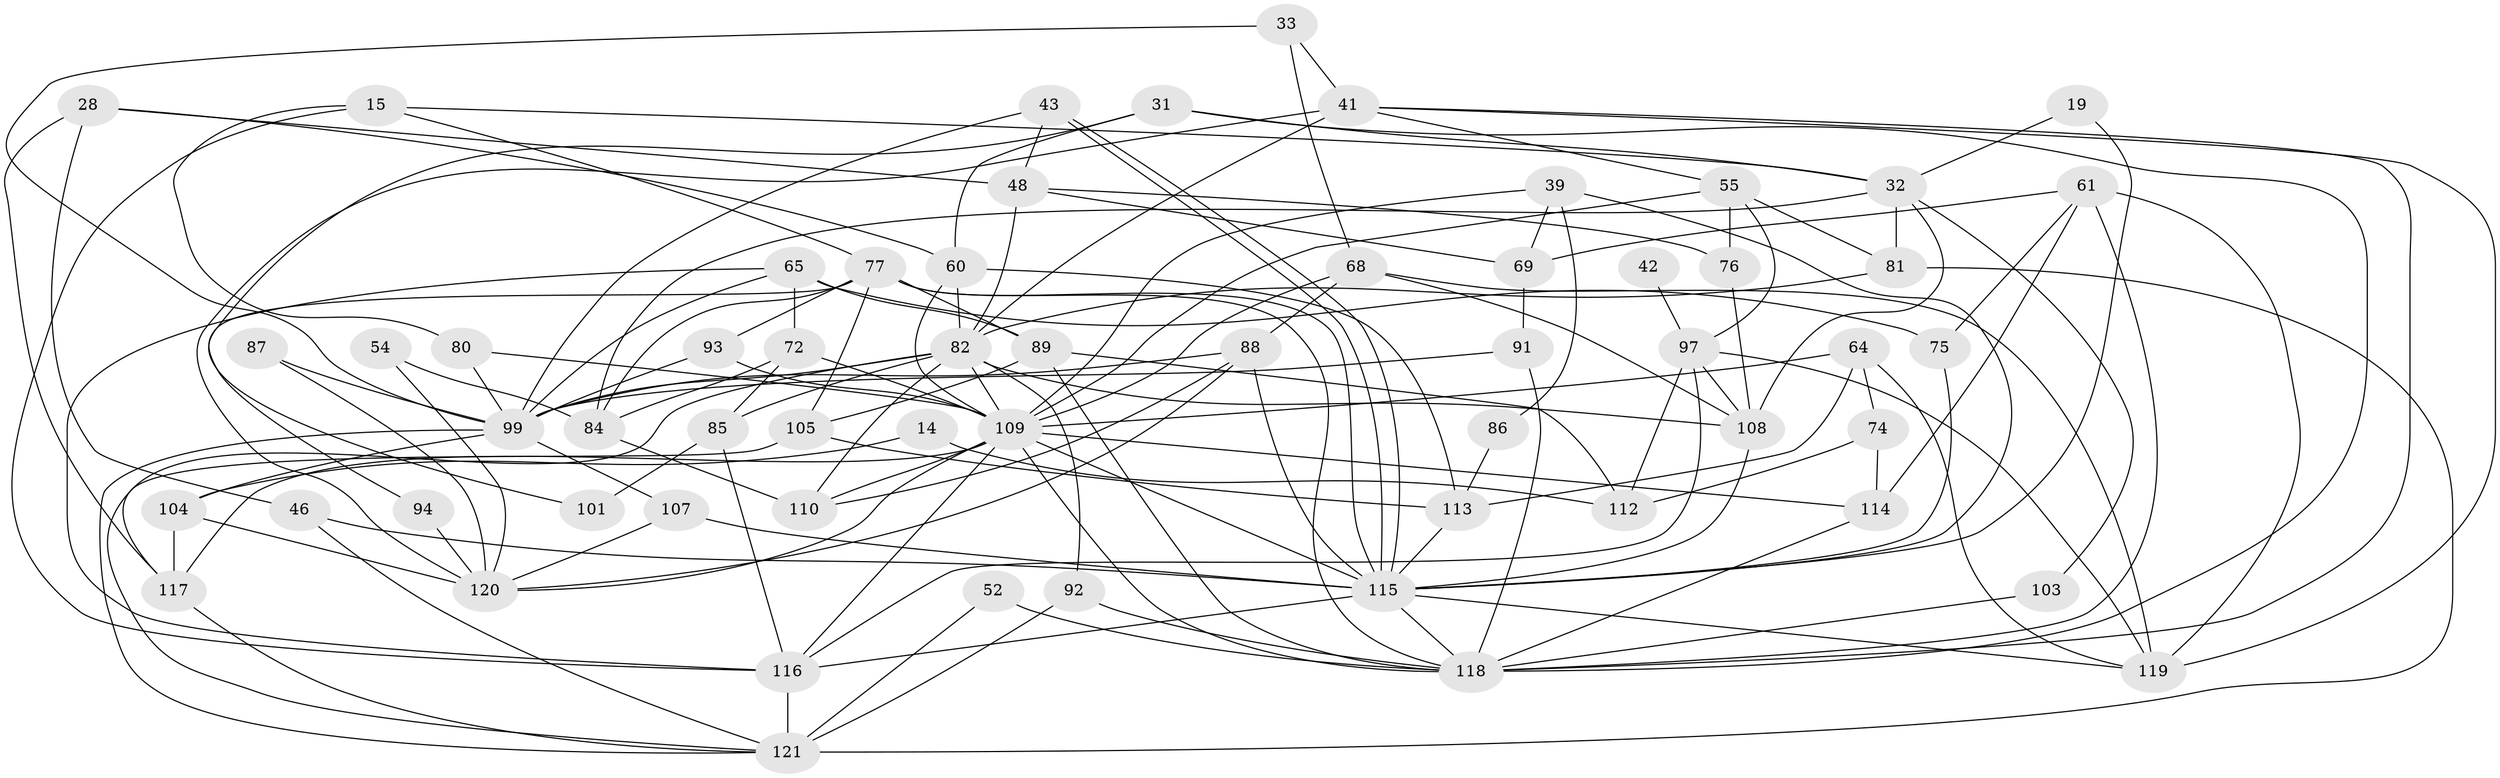 // original degree distribution, {3: 0.2644628099173554, 5: 0.19008264462809918, 4: 0.23140495867768596, 6: 0.1322314049586777, 2: 0.1487603305785124, 7: 0.024793388429752067, 8: 0.008264462809917356}
// Generated by graph-tools (version 1.1) at 2025/52/03/09/25 04:52:11]
// undirected, 60 vertices, 146 edges
graph export_dot {
graph [start="1"]
  node [color=gray90,style=filled];
  14;
  15;
  19;
  28;
  31;
  32 [super="+21"];
  33;
  39;
  41;
  42;
  43;
  46;
  48 [super="+8+18"];
  52;
  54;
  55 [super="+20"];
  60 [super="+59"];
  61;
  64 [super="+57"];
  65;
  68 [super="+30"];
  69;
  72 [super="+9"];
  74;
  75;
  76;
  77 [super="+17"];
  80;
  81 [super="+24"];
  82 [super="+36+71+53"];
  84;
  85;
  86;
  87;
  88 [super="+62"];
  89;
  91;
  92 [super="+73"];
  93;
  94;
  97 [super="+29"];
  99 [super="+96"];
  101;
  103;
  104;
  105 [super="+98"];
  107;
  108 [super="+47"];
  109 [super="+102+70+90"];
  110;
  112;
  113;
  114 [super="+95"];
  115 [super="+66"];
  116 [super="+40+106"];
  117 [super="+111"];
  118 [super="+45+100"];
  119 [super="+35"];
  120 [super="+51"];
  121 [super="+79+56"];
  14 -- 104;
  14 -- 112;
  15 -- 32;
  15 -- 77 [weight=2];
  15 -- 80;
  15 -- 116 [weight=2];
  19 -- 32;
  19 -- 115;
  28 -- 60;
  28 -- 46;
  28 -- 48 [weight=2];
  28 -- 117 [weight=2];
  31 -- 101;
  31 -- 32;
  31 -- 118;
  31 -- 60;
  32 -- 81 [weight=2];
  32 -- 84;
  32 -- 103;
  32 -- 108;
  33 -- 41;
  33 -- 68;
  33 -- 99;
  39 -- 115;
  39 -- 69;
  39 -- 86;
  39 -- 109;
  41 -- 118;
  41 -- 119;
  41 -- 120 [weight=2];
  41 -- 55;
  41 -- 82;
  42 -- 97 [weight=2];
  43 -- 115;
  43 -- 115;
  43 -- 48;
  43 -- 99;
  46 -- 115;
  46 -- 121;
  48 -- 76;
  48 -- 69;
  48 -- 82 [weight=2];
  52 -- 118;
  52 -- 121;
  54 -- 120;
  54 -- 84;
  55 -- 76;
  55 -- 81;
  55 -- 97;
  55 -- 109;
  60 -- 113;
  60 -- 82;
  60 -- 109;
  61 -- 69;
  61 -- 75;
  61 -- 114 [weight=2];
  61 -- 119;
  61 -- 118;
  64 -- 119 [weight=2];
  64 -- 74 [weight=2];
  64 -- 113;
  64 -- 109;
  65 -- 75;
  65 -- 89;
  65 -- 72;
  65 -- 99;
  65 -- 116;
  68 -- 119 [weight=2];
  68 -- 88;
  68 -- 109 [weight=2];
  68 -- 108 [weight=2];
  69 -- 91;
  72 -- 85;
  72 -- 84;
  72 -- 109;
  74 -- 112;
  74 -- 114;
  75 -- 115;
  76 -- 108;
  77 -- 89 [weight=2];
  77 -- 84;
  77 -- 93;
  77 -- 115 [weight=3];
  77 -- 105;
  77 -- 94;
  77 -- 118;
  80 -- 99;
  80 -- 109;
  81 -- 82;
  81 -- 121;
  82 -- 110;
  82 -- 99 [weight=3];
  82 -- 92;
  82 -- 117 [weight=2];
  82 -- 108;
  82 -- 109 [weight=2];
  82 -- 85;
  84 -- 110;
  85 -- 101;
  85 -- 116;
  86 -- 113;
  87 -- 120;
  87 -- 99;
  88 -- 99;
  88 -- 115;
  88 -- 120;
  88 -- 110;
  89 -- 112;
  89 -- 118;
  89 -- 105;
  91 -- 118 [weight=4];
  91 -- 99;
  92 -- 118 [weight=2];
  92 -- 121 [weight=2];
  93 -- 99;
  93 -- 109;
  94 -- 120;
  97 -- 108;
  97 -- 112;
  97 -- 119;
  97 -- 116 [weight=2];
  99 -- 104;
  99 -- 121;
  99 -- 107;
  103 -- 118;
  104 -- 120;
  104 -- 117;
  105 -- 113;
  105 -- 121;
  107 -- 120;
  107 -- 115;
  108 -- 115 [weight=2];
  109 -- 110;
  109 -- 118 [weight=3];
  109 -- 117 [weight=2];
  109 -- 116 [weight=2];
  109 -- 114;
  109 -- 115;
  109 -- 120;
  113 -- 115;
  114 -- 118;
  115 -- 119 [weight=2];
  115 -- 118;
  115 -- 116;
  116 -- 121 [weight=2];
  117 -- 121 [weight=2];
}
